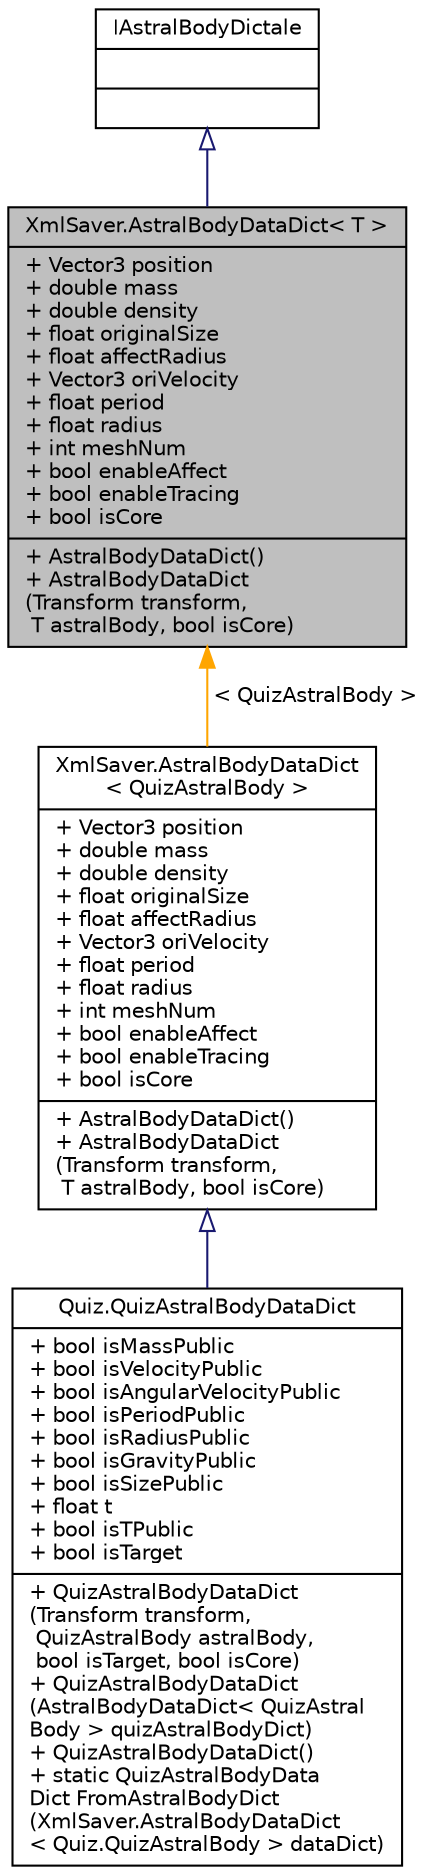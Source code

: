 digraph "XmlSaver.AstralBodyDataDict&lt; T &gt;"
{
 // INTERACTIVE_SVG=YES
 // LATEX_PDF_SIZE
  edge [fontname="Helvetica",fontsize="10",labelfontname="Helvetica",labelfontsize="10"];
  node [fontname="Helvetica",fontsize="10",shape=record];
  Node1 [label="{XmlSaver.AstralBodyDataDict\< T \>\n|+ Vector3 position\l+ double mass\l+ double density\l+ float originalSize\l+ float affectRadius\l+ Vector3 oriVelocity\l+ float period\l+ float radius\l+ int meshNum\l+ bool enableAffect\l+ bool enableTracing\l+ bool isCore\l|+  AstralBodyDataDict()\l+  AstralBodyDataDict\l(Transform transform,\l T astralBody, bool isCore)\l}",height=0.2,width=0.4,color="black", fillcolor="grey75", style="filled", fontcolor="black",tooltip="星体数据存储"];
  Node2 -> Node1 [dir="back",color="midnightblue",fontsize="10",style="solid",arrowtail="onormal",fontname="Helvetica"];
  Node2 [label="{IAstralBodyDictale\n||}",height=0.2,width=0.4,color="black", fillcolor="white", style="filled",URL="$interface_xml_saver_1_1_i_astral_body_dictale.html",tooltip="星体可序列化"];
  Node1 -> Node3 [dir="back",color="orange",fontsize="10",style="solid",label=" \< QuizAstralBody \>" ,fontname="Helvetica"];
  Node3 [label="{XmlSaver.AstralBodyDataDict\l\< QuizAstralBody \>\n|+ Vector3 position\l+ double mass\l+ double density\l+ float originalSize\l+ float affectRadius\l+ Vector3 oriVelocity\l+ float period\l+ float radius\l+ int meshNum\l+ bool enableAffect\l+ bool enableTracing\l+ bool isCore\l|+  AstralBodyDataDict()\l+  AstralBodyDataDict\l(Transform transform,\l T astralBody, bool isCore)\l}",height=0.2,width=0.4,color="black", fillcolor="white", style="filled",URL="$class_xml_saver_1_1_astral_body_data_dict.html",tooltip=" "];
  Node3 -> Node4 [dir="back",color="midnightblue",fontsize="10",style="solid",arrowtail="onormal",fontname="Helvetica"];
  Node4 [label="{Quiz.QuizAstralBodyDataDict\n|+ bool isMassPublic\l+ bool isVelocityPublic\l+ bool isAngularVelocityPublic\l+ bool isPeriodPublic\l+ bool isRadiusPublic\l+ bool isGravityPublic\l+ bool isSizePublic\l+ float t\l+ bool isTPublic\l+ bool isTarget\l|+  QuizAstralBodyDataDict\l(Transform transform,\l QuizAstralBody astralBody,\l bool isTarget, bool isCore)\l+  QuizAstralBodyDataDict\l(AstralBodyDataDict\< QuizAstral\lBody \> quizAstralBodyDict)\l+  QuizAstralBodyDataDict()\l+ static QuizAstralBodyData\lDict FromAstralBodyDict\l(XmlSaver.AstralBodyDataDict\l\< Quiz.QuizAstralBody \> dataDict)\l}",height=0.2,width=0.4,color="black", fillcolor="white", style="filled",URL="$class_quiz_1_1_quiz_astral_body_data_dict.html",tooltip="问题星体数据存储"];
}
